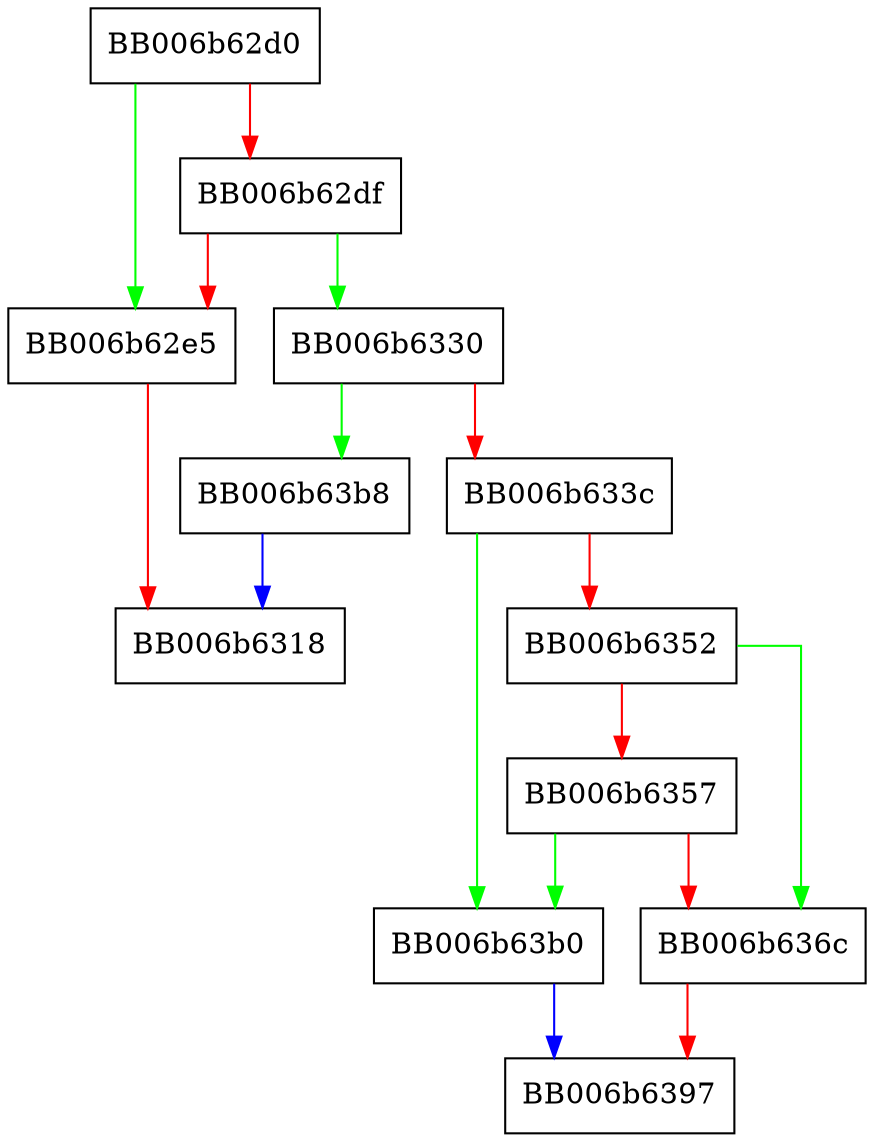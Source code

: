 digraph ed448_to_EncryptedPrivateKeyInfo_pem_encode {
  node [shape="box"];
  graph [splines=ortho];
  BB006b62d0 -> BB006b62e5 [color="green"];
  BB006b62d0 -> BB006b62df [color="red"];
  BB006b62df -> BB006b6330 [color="green"];
  BB006b62df -> BB006b62e5 [color="red"];
  BB006b62e5 -> BB006b6318 [color="red"];
  BB006b6330 -> BB006b63b8 [color="green"];
  BB006b6330 -> BB006b633c [color="red"];
  BB006b633c -> BB006b63b0 [color="green"];
  BB006b633c -> BB006b6352 [color="red"];
  BB006b6352 -> BB006b636c [color="green"];
  BB006b6352 -> BB006b6357 [color="red"];
  BB006b6357 -> BB006b63b0 [color="green"];
  BB006b6357 -> BB006b636c [color="red"];
  BB006b636c -> BB006b6397 [color="red"];
  BB006b63b0 -> BB006b6397 [color="blue"];
  BB006b63b8 -> BB006b6318 [color="blue"];
}